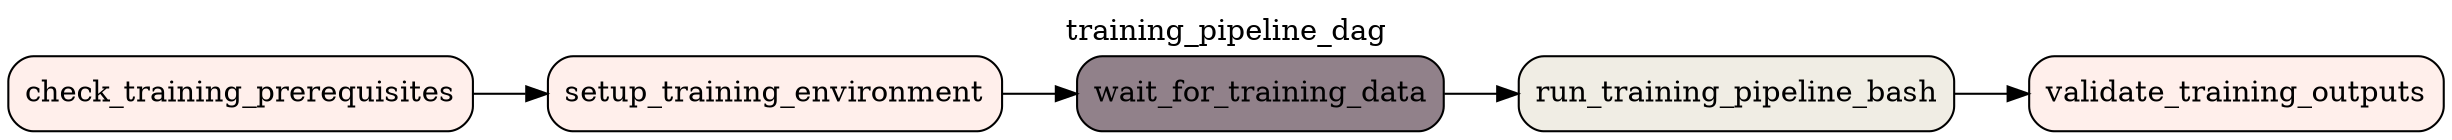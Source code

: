 digraph training_pipeline_dag {
	graph [label=training_pipeline_dag labelloc=t rankdir=LR]
	check_training_prerequisites [color="#000000" fillcolor="#ffefeb" label=check_training_prerequisites shape=rectangle style="filled,rounded"]
	run_training_pipeline_bash [color="#000000" fillcolor="#f0ede4" label=run_training_pipeline_bash shape=rectangle style="filled,rounded"]
	setup_training_environment [color="#000000" fillcolor="#ffefeb" label=setup_training_environment shape=rectangle style="filled,rounded"]
	validate_training_outputs [color="#000000" fillcolor="#ffefeb" label=validate_training_outputs shape=rectangle style="filled,rounded"]
	wait_for_training_data [color="#000000" fillcolor="#91818a" label=wait_for_training_data shape=rectangle style="filled,rounded"]
	check_training_prerequisites -> setup_training_environment
	run_training_pipeline_bash -> validate_training_outputs
	setup_training_environment -> wait_for_training_data
	wait_for_training_data -> run_training_pipeline_bash
}
